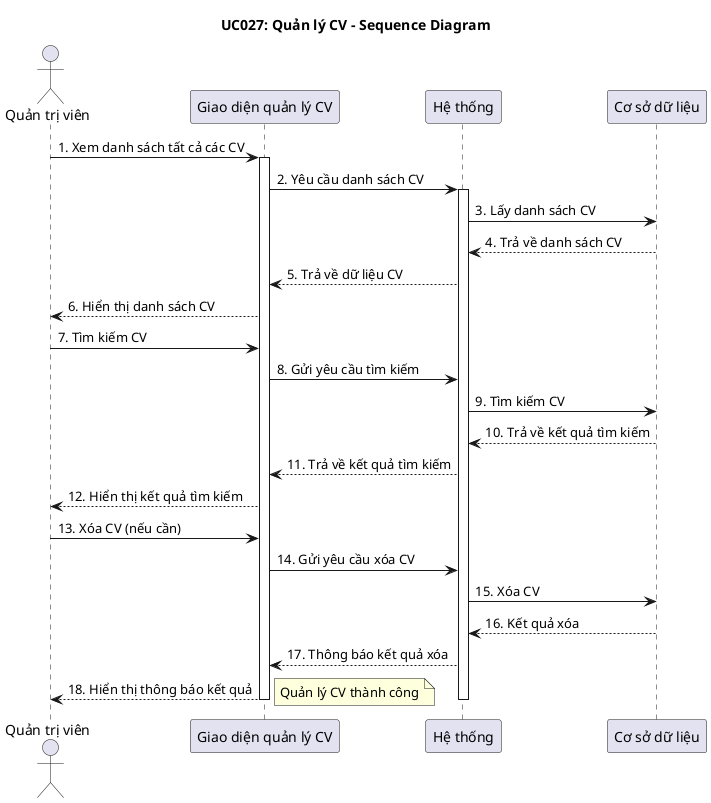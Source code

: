@startuml UC027_CVManagement_Sequence_Diagram
 title UC027: Quản lý CV - Sequence Diagram

actor "Quản trị viên" as Admin
participant "Giao diện quản lý CV" as UI
participant "Hệ thống" as System
participant "Cơ sở dữ liệu" as DB

Admin -> UI: 1. Xem danh sách tất cả các CV
activate UI
UI -> System: 2. Yêu cầu danh sách CV
activate System
System -> DB: 3. Lấy danh sách CV
DB --> System: 4. Trả về danh sách CV
System --> UI: 5. Trả về dữ liệu CV
UI --> Admin: 6. Hiển thị danh sách CV

Admin -> UI: 7. Tìm kiếm CV
UI -> System: 8. Gửi yêu cầu tìm kiếm
System -> DB: 9. Tìm kiếm CV
DB --> System: 10. Trả về kết quả tìm kiếm
System --> UI: 11. Trả về kết quả tìm kiếm
UI --> Admin: 12. Hiển thị kết quả tìm kiếm

Admin -> UI: 13. Xóa CV (nếu cần)
UI -> System: 14. Gửi yêu cầu xóa CV
System -> DB: 15. Xóa CV
DB --> System: 16. Kết quả xóa
System --> UI: 17. Thông báo kết quả xóa
UI --> Admin: 18. Hiển thị thông báo kết quả
note right: Quản lý CV thành công

deactivate DB
deactivate System
deactivate UI

@enduml 